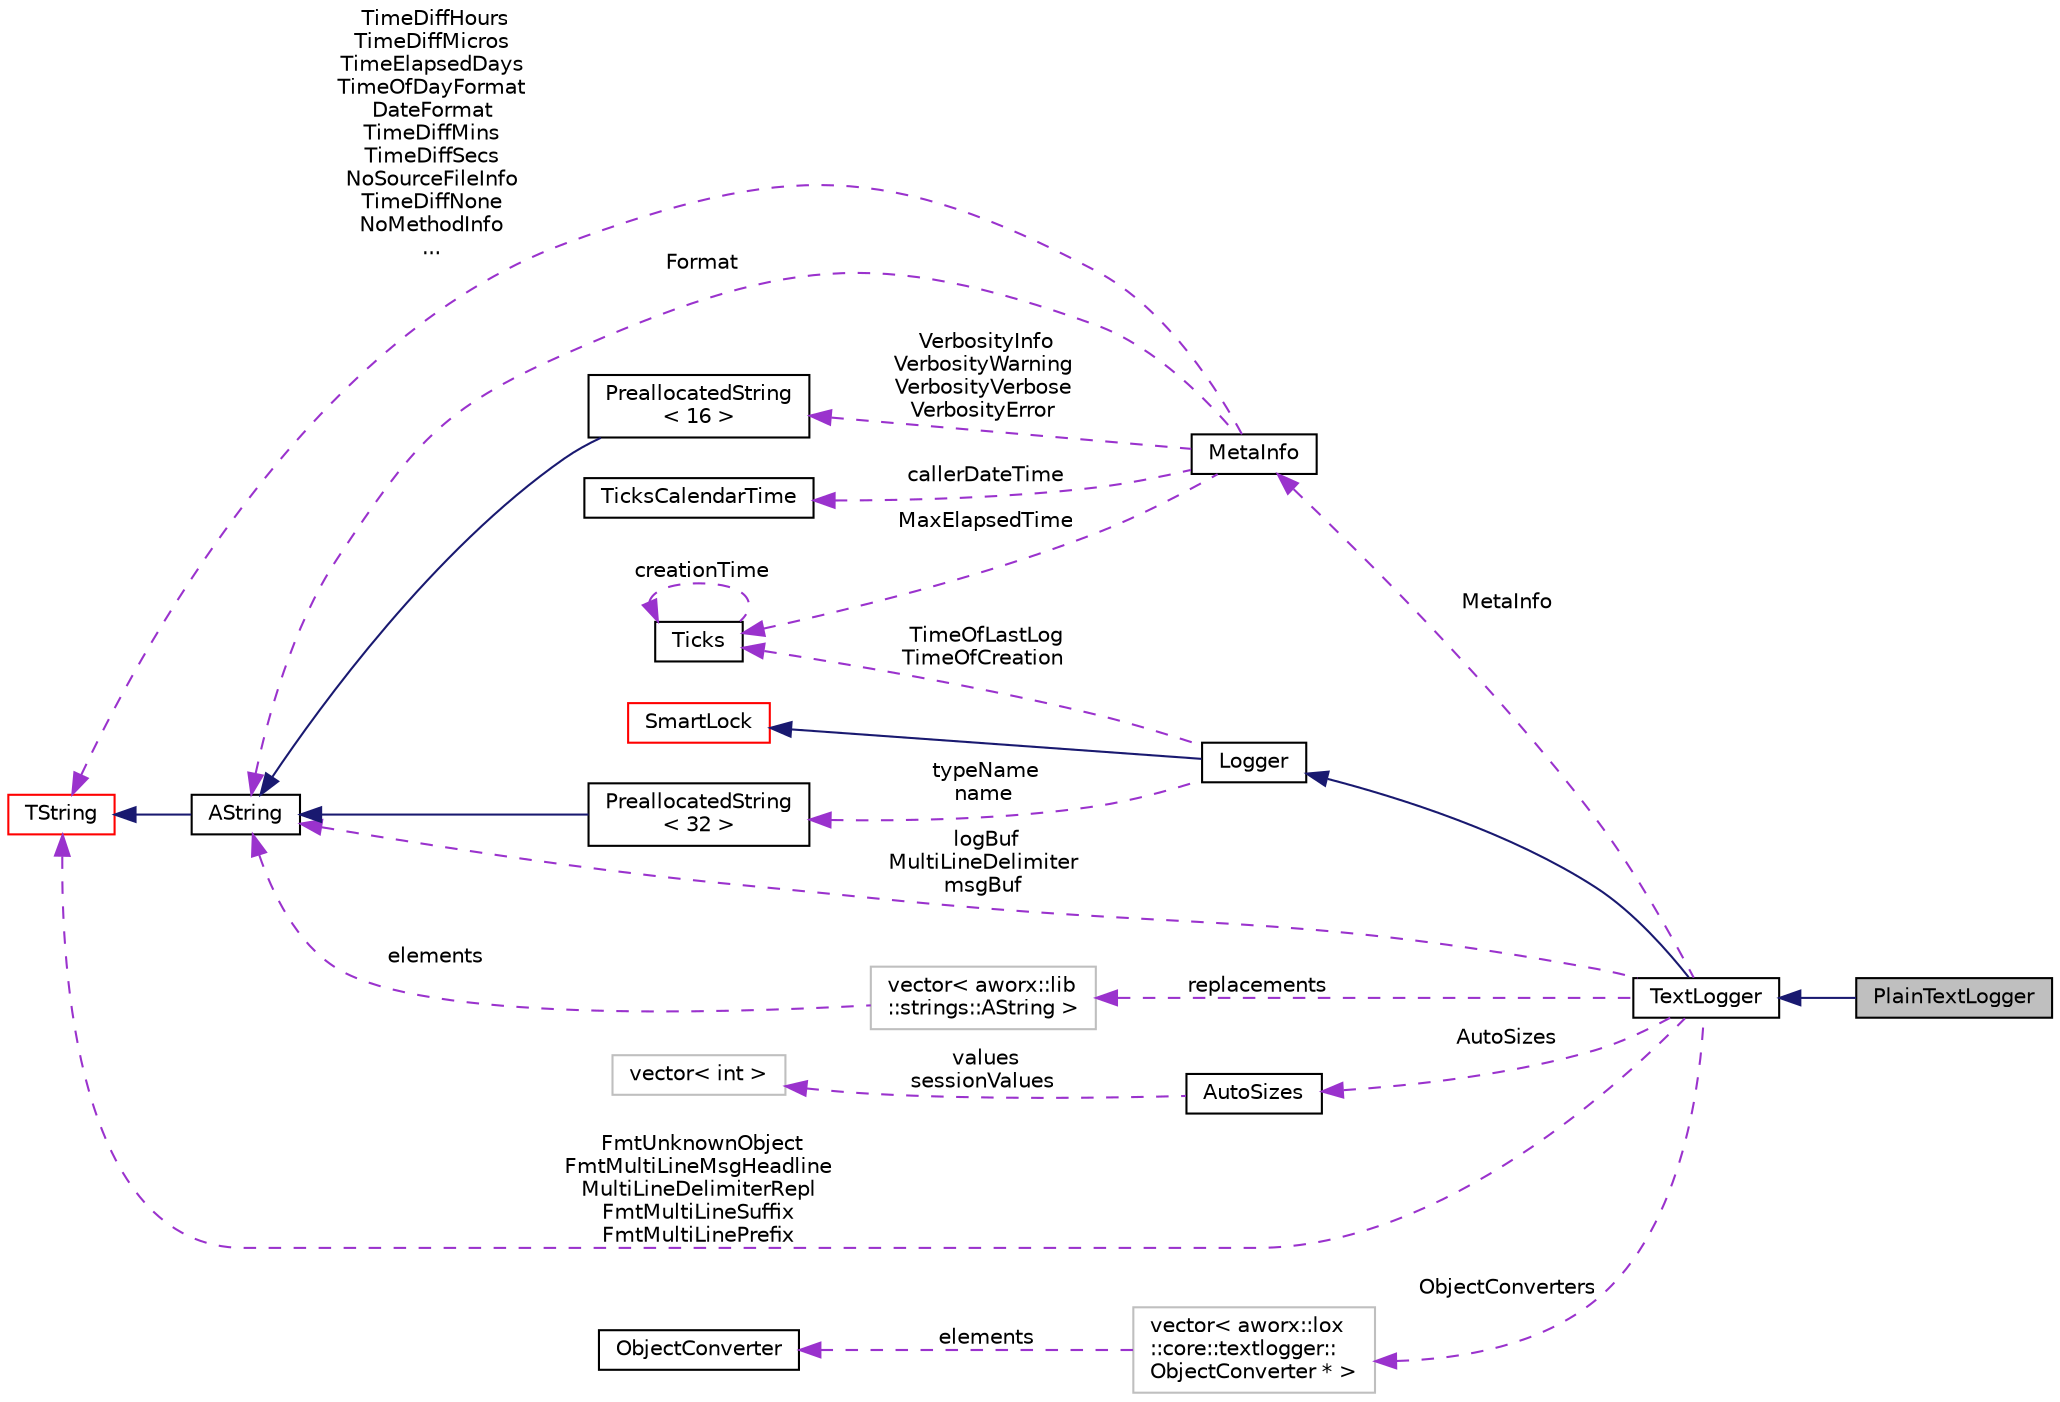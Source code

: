 digraph "PlainTextLogger"
{
  edge [fontname="Helvetica",fontsize="10",labelfontname="Helvetica",labelfontsize="10"];
  node [fontname="Helvetica",fontsize="10",shape=record];
  rankdir="LR";
  Node1 [label="PlainTextLogger",height=0.2,width=0.4,color="black", fillcolor="grey75", style="filled", fontcolor="black"];
  Node2 -> Node1 [dir="back",color="midnightblue",fontsize="10",style="solid",fontname="Helvetica"];
  Node2 [label="TextLogger",height=0.2,width=0.4,color="black", fillcolor="white", style="filled",URL="$classaworx_1_1lox_1_1core_1_1textlogger_1_1TextLogger.html"];
  Node3 -> Node2 [dir="back",color="midnightblue",fontsize="10",style="solid",fontname="Helvetica"];
  Node3 [label="Logger",height=0.2,width=0.4,color="black", fillcolor="white", style="filled",URL="$classaworx_1_1lox_1_1core_1_1Logger.html"];
  Node4 -> Node3 [dir="back",color="midnightblue",fontsize="10",style="solid",fontname="Helvetica"];
  Node4 [label="SmartLock",height=0.2,width=0.4,color="red", fillcolor="white", style="filled",URL="$classaworx_1_1lib_1_1threads_1_1SmartLock.html"];
  Node5 -> Node3 [dir="back",color="darkorchid3",fontsize="10",style="dashed",label=" TimeOfLastLog\nTimeOfCreation" ,fontname="Helvetica"];
  Node5 [label="Ticks",height=0.2,width=0.4,color="black", fillcolor="white", style="filled",URL="$classaworx_1_1lib_1_1time_1_1Ticks.html"];
  Node5 -> Node5 [dir="back",color="darkorchid3",fontsize="10",style="dashed",label=" creationTime" ,fontname="Helvetica"];
  Node6 -> Node3 [dir="back",color="darkorchid3",fontsize="10",style="dashed",label=" typeName\nname" ,fontname="Helvetica"];
  Node6 [label="PreallocatedString\l\< 32 \>",height=0.2,width=0.4,color="black", fillcolor="white", style="filled",URL="$classaworx_1_1lib_1_1strings_1_1PreallocatedString.html"];
  Node7 -> Node6 [dir="back",color="midnightblue",fontsize="10",style="solid",fontname="Helvetica"];
  Node7 [label="AString",height=0.2,width=0.4,color="black", fillcolor="white", style="filled",URL="$classaworx_1_1lib_1_1strings_1_1AString.html"];
  Node8 -> Node7 [dir="back",color="midnightblue",fontsize="10",style="solid",fontname="Helvetica"];
  Node8 [label="TString",height=0.2,width=0.4,color="red", fillcolor="white", style="filled",URL="$classaworx_1_1lib_1_1strings_1_1TString.html"];
  Node9 -> Node2 [dir="back",color="darkorchid3",fontsize="10",style="dashed",label=" AutoSizes" ,fontname="Helvetica"];
  Node9 [label="AutoSizes",height=0.2,width=0.4,color="black", fillcolor="white", style="filled",URL="$classaworx_1_1lox_1_1core_1_1textlogger_1_1AutoSizes.html"];
  Node10 -> Node9 [dir="back",color="darkorchid3",fontsize="10",style="dashed",label=" values\nsessionValues" ,fontname="Helvetica"];
  Node10 [label="vector\< int \>",height=0.2,width=0.4,color="grey75", fillcolor="white", style="filled"];
  Node11 -> Node2 [dir="back",color="darkorchid3",fontsize="10",style="dashed",label=" replacements" ,fontname="Helvetica"];
  Node11 [label="vector\< aworx::lib\l::strings::AString \>",height=0.2,width=0.4,color="grey75", fillcolor="white", style="filled"];
  Node7 -> Node11 [dir="back",color="darkorchid3",fontsize="10",style="dashed",label=" elements" ,fontname="Helvetica"];
  Node8 -> Node2 [dir="back",color="darkorchid3",fontsize="10",style="dashed",label=" FmtUnknownObject\nFmtMultiLineMsgHeadline\nMultiLineDelimiterRepl\nFmtMultiLineSuffix\nFmtMultiLinePrefix" ,fontname="Helvetica"];
  Node12 -> Node2 [dir="back",color="darkorchid3",fontsize="10",style="dashed",label=" MetaInfo" ,fontname="Helvetica"];
  Node12 [label="MetaInfo",height=0.2,width=0.4,color="black", fillcolor="white", style="filled",URL="$classaworx_1_1lox_1_1core_1_1textlogger_1_1MetaInfo.html"];
  Node8 -> Node12 [dir="back",color="darkorchid3",fontsize="10",style="dashed",label=" TimeDiffHours\nTimeDiffMicros\nTimeElapsedDays\nTimeOfDayFormat\nDateFormat\nTimeDiffMins\nTimeDiffSecs\nNoSourceFileInfo\nTimeDiffNone\nNoMethodInfo\n..." ,fontname="Helvetica"];
  Node13 -> Node12 [dir="back",color="darkorchid3",fontsize="10",style="dashed",label=" VerbosityInfo\nVerbosityWarning\nVerbosityVerbose\nVerbosityError" ,fontname="Helvetica"];
  Node13 [label="PreallocatedString\l\< 16 \>",height=0.2,width=0.4,color="black", fillcolor="white", style="filled",URL="$classaworx_1_1lib_1_1strings_1_1PreallocatedString.html"];
  Node7 -> Node13 [dir="back",color="midnightblue",fontsize="10",style="solid",fontname="Helvetica"];
  Node5 -> Node12 [dir="back",color="darkorchid3",fontsize="10",style="dashed",label=" MaxElapsedTime" ,fontname="Helvetica"];
  Node7 -> Node12 [dir="back",color="darkorchid3",fontsize="10",style="dashed",label=" Format" ,fontname="Helvetica"];
  Node14 -> Node12 [dir="back",color="darkorchid3",fontsize="10",style="dashed",label=" callerDateTime" ,fontname="Helvetica"];
  Node14 [label="TicksCalendarTime",height=0.2,width=0.4,color="black", fillcolor="white", style="filled",URL="$classaworx_1_1lib_1_1time_1_1TicksCalendarTime.html"];
  Node7 -> Node2 [dir="back",color="darkorchid3",fontsize="10",style="dashed",label=" logBuf\nMultiLineDelimiter\nmsgBuf" ,fontname="Helvetica"];
  Node15 -> Node2 [dir="back",color="darkorchid3",fontsize="10",style="dashed",label=" ObjectConverters" ,fontname="Helvetica"];
  Node15 [label="vector\< aworx::lox\l::core::textlogger::\lObjectConverter * \>",height=0.2,width=0.4,color="grey75", fillcolor="white", style="filled"];
  Node16 -> Node15 [dir="back",color="darkorchid3",fontsize="10",style="dashed",label=" elements" ,fontname="Helvetica"];
  Node16 [label="ObjectConverter",height=0.2,width=0.4,color="black", fillcolor="white", style="filled",URL="$classaworx_1_1lox_1_1core_1_1textlogger_1_1ObjectConverter.html"];
}
